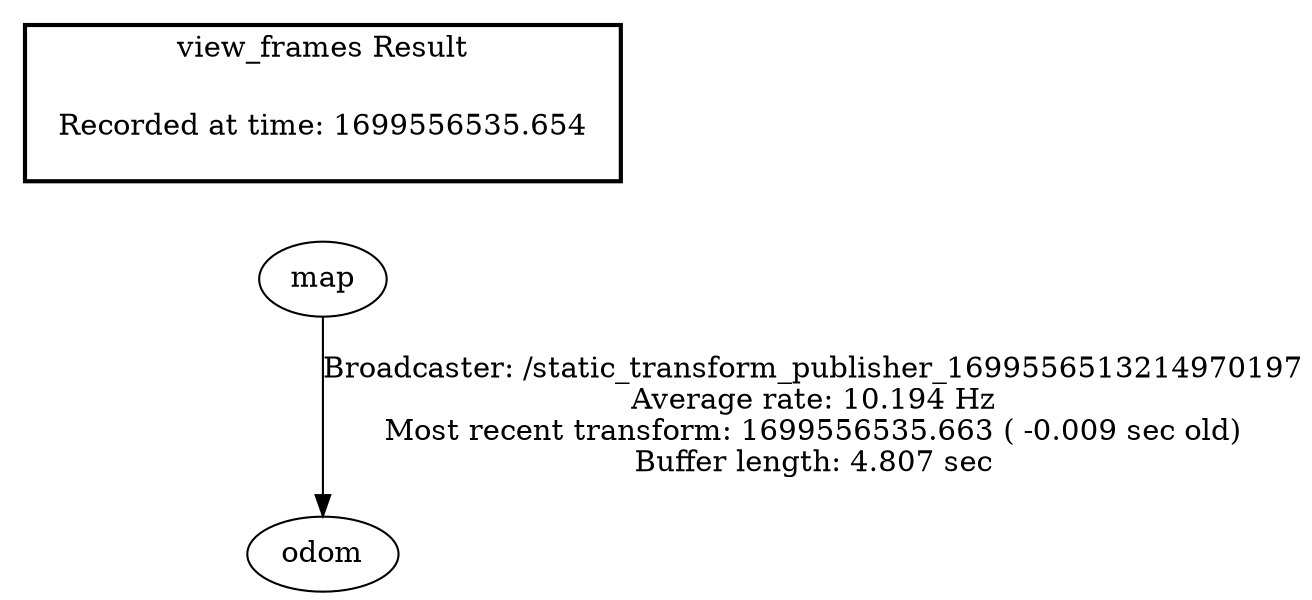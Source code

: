digraph G {
"map" -> "odom"[label="Broadcaster: /static_transform_publisher_1699556513214970197\nAverage rate: 10.194 Hz\nMost recent transform: 1699556535.663 ( -0.009 sec old)\nBuffer length: 4.807 sec\n"];
edge [style=invis];
 subgraph cluster_legend { style=bold; color=black; label ="view_frames Result";
"Recorded at time: 1699556535.654"[ shape=plaintext ] ;
 }->"map";
}